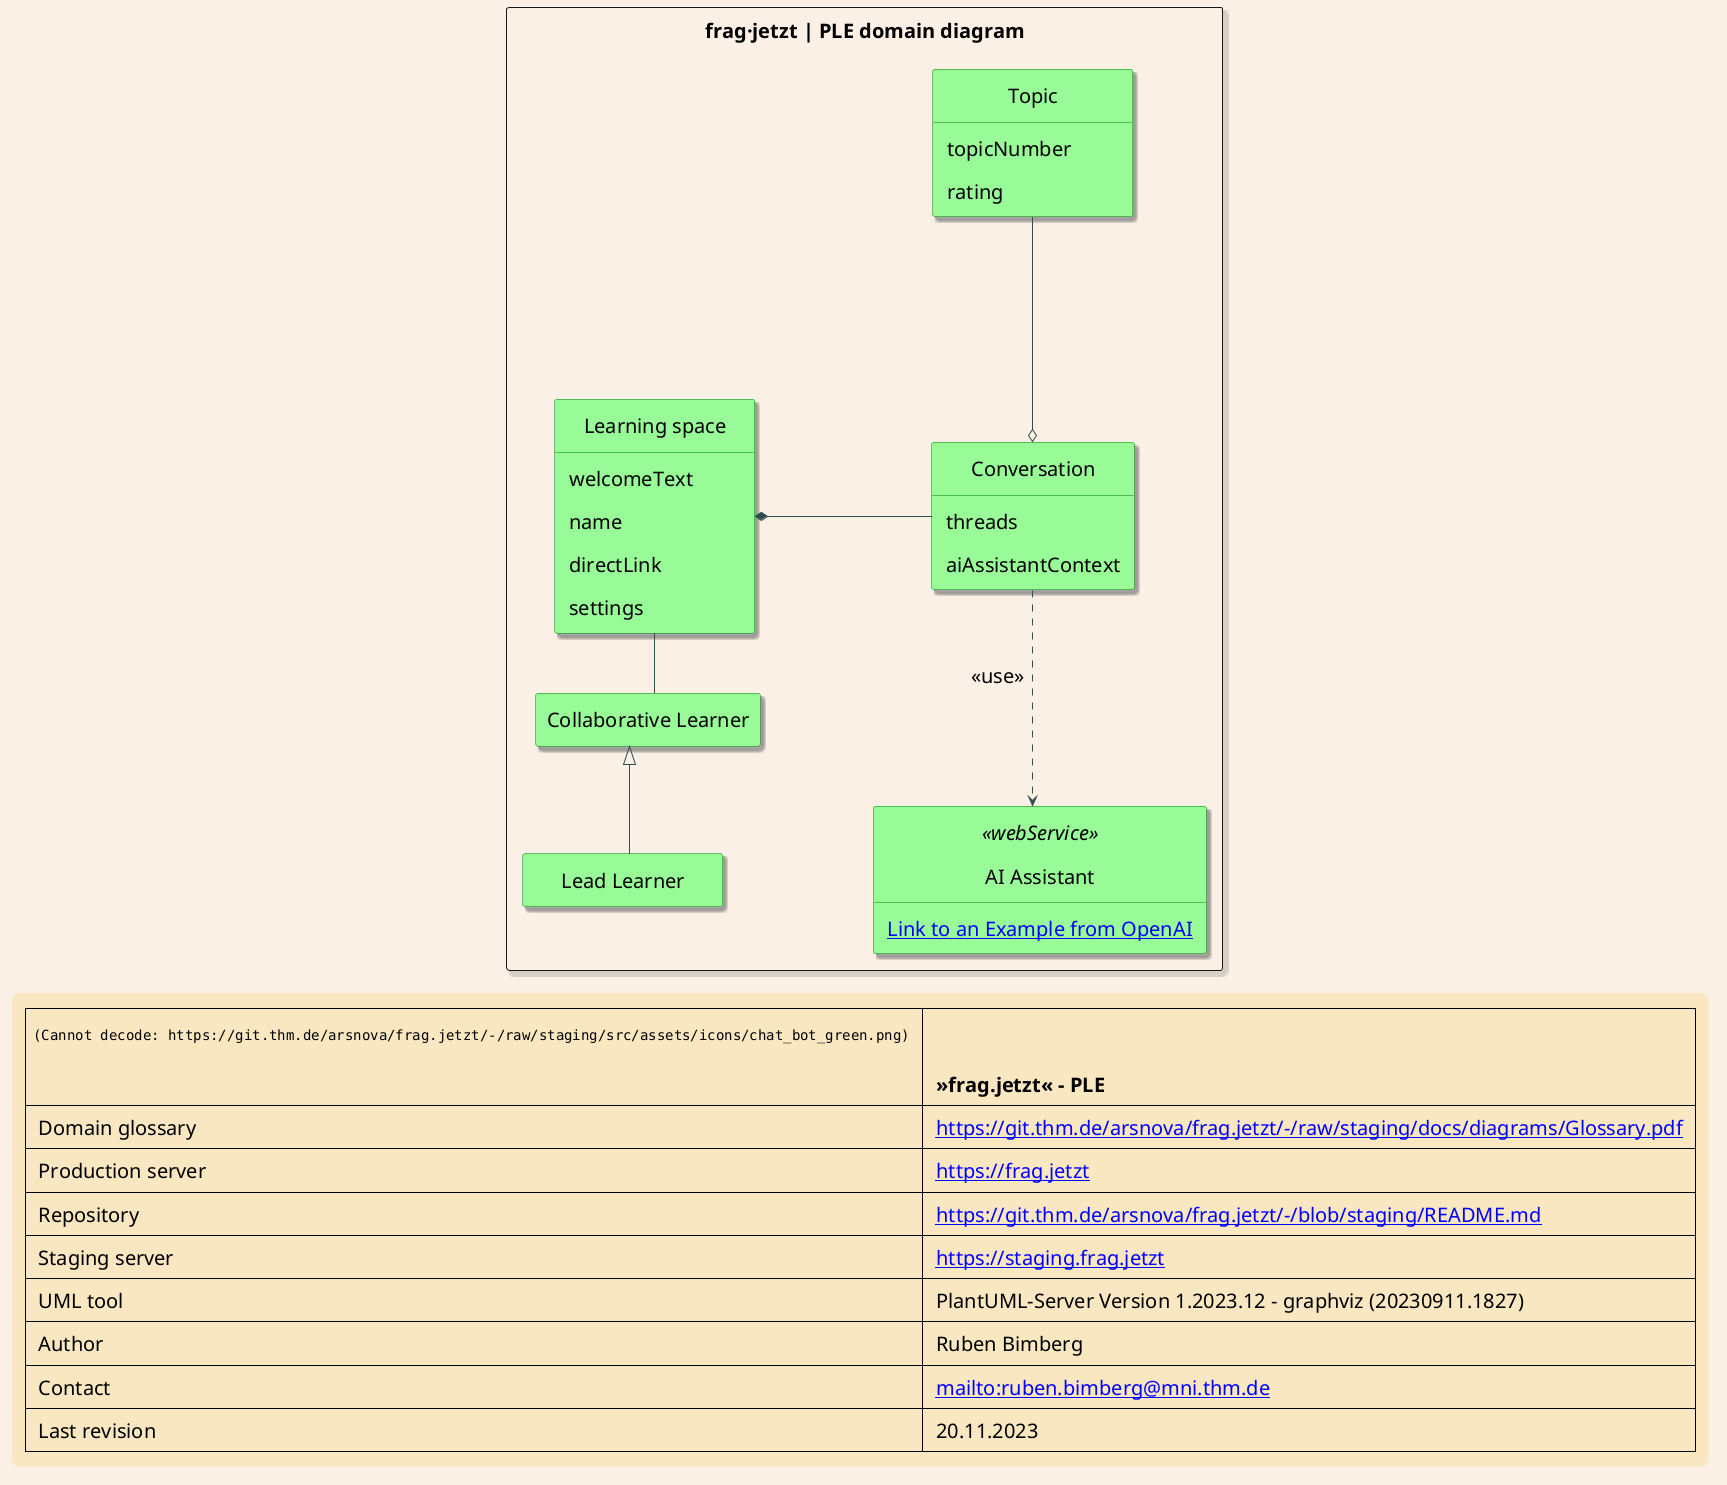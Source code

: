 @startuml Domain diagram
skinparam class {
  BackgroundColor PaleGreen
  BorderColor Green
  ArrowColor black
  FontSize 28
  BackgroundColor<<USP>> Pink
  BorderColor<<USP>> HotPink
}

skinparam backgroundColor Linen
skinparam linetype ortho
skinparam shadowing true
skinparam minClassWidth 200
skinparam ArrowThickness 1
skinparam LegendBackgroundColor Strategy
skinparam LegendBorderThickness 0
skinparam LegendFontSize 20
skinparam defaultFontSize 20
skinparam Padding 8
skinparam Nodesep 150
skinparam ArrowColor DarkSlateGray

hide methods
hide empty members
hide circle

package "frag·jetzt | PLE domain diagram" <<Rectangle>> {

  class "Learning space" {
    welcomeText
    name
    directLink
    settings
  }

  class Topic {
    topicNumber
    rating
  }

  class Conversation {
    threads
    aiAssistantContext
  }

  class "Lead Learner" {

  }

  class "Collaborative Learner" {

  }

  class "AI Assistant" <<webService>> {
    [[https://platform.openai.com/docs/assistants/overview {used for automated answering} Link to an Example from OpenAI]]
  }

  "Collaborative Learner" <|-down- "Lead Learner"

  Topic ----o Conversation

  Conversation --.> "AI Assistant" : <<use>>
  Conversation ---left-* "Learning space"

  "Learning space" -- "Collaborative Learner"

}

legend right
|<img:https://git.thm.de/arsnova/frag.jetzt/-/raw/staging/src/assets/icons/chat_bot_green.png{scale=0.4}> |= \n\n »frag.jetzt« - PLE |
| Domain glossary | [[https://git.thm.de/arsnova/frag.jetzt/-/raw/staging/docs/diagrams/Glossary.pdf]] |
| Production server | [[https://frag.jetzt]] |
| Repository | [[https://git.thm.de/arsnova/frag.jetzt/-/blob/staging/README.md]] |
| Staging server | [[https://staging.frag.jetzt]] |
| UML tool| PlantUML-Server Version 1.2023.12 - graphviz (20230911.1827)|
| Author| Ruben Bimberg|
| Contact| [[mailto:ruben.bimberg@mni.thm.de]] |
| Last revision| 20.11.2023 |
end legend
@enduml
